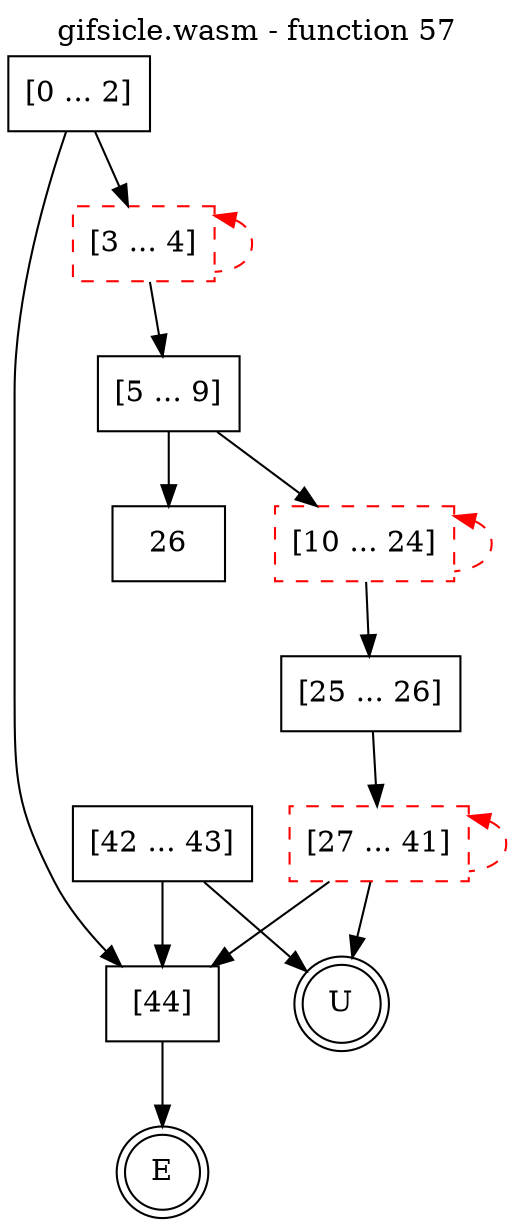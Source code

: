digraph finite_state_machine {
    label = "gifsicle.wasm - function 57"
    labelloc =  t
    labelfontsize = 16
    labelfontcolor = black
    labelfontname = "Helvetica"
    node [shape = doublecircle]; E U ;
    node [shape = box];
    node [shape=box, color=black, style=solid] 0[label="[0 ... 2]"]
    node [shape=box, color=red, style=dashed] 3[label="[3 ... 4]"]
    node [shape=box, color=black, style=solid] 5[label="[5 ... 9]"]
    node [shape=box, color=red, style=dashed] 10[label="[10 ... 24]"]
    node [shape=box, color=black, style=solid] 25[label="[25 ... 26]"]
    node [shape=box, color=red, style=dashed] 27[label="[27 ... 41]"]
    node [shape=box, color=black, style=solid] 42[label="[42 ... 43]"]
    node [shape=box, color=black, style=solid] 44[label="[44]"]
    node [shape=box, color=black, style=solid] U[label="U"]
    0 -> 3;
    0 -> 44;
    3 -> 5;
    3 -> 3[style="dashed" color="red" dir=back];
    5 -> 10;
    5 -> 26;
    10 -> 25;
    10 -> 10[style="dashed" color="red" dir=back];
    25 -> 27;
    27 -> 44;
    27 -> U;
    27 -> 27[style="dashed" color="red" dir=back];
    42 -> 44;
    42 -> U;
    44 -> E;
}
